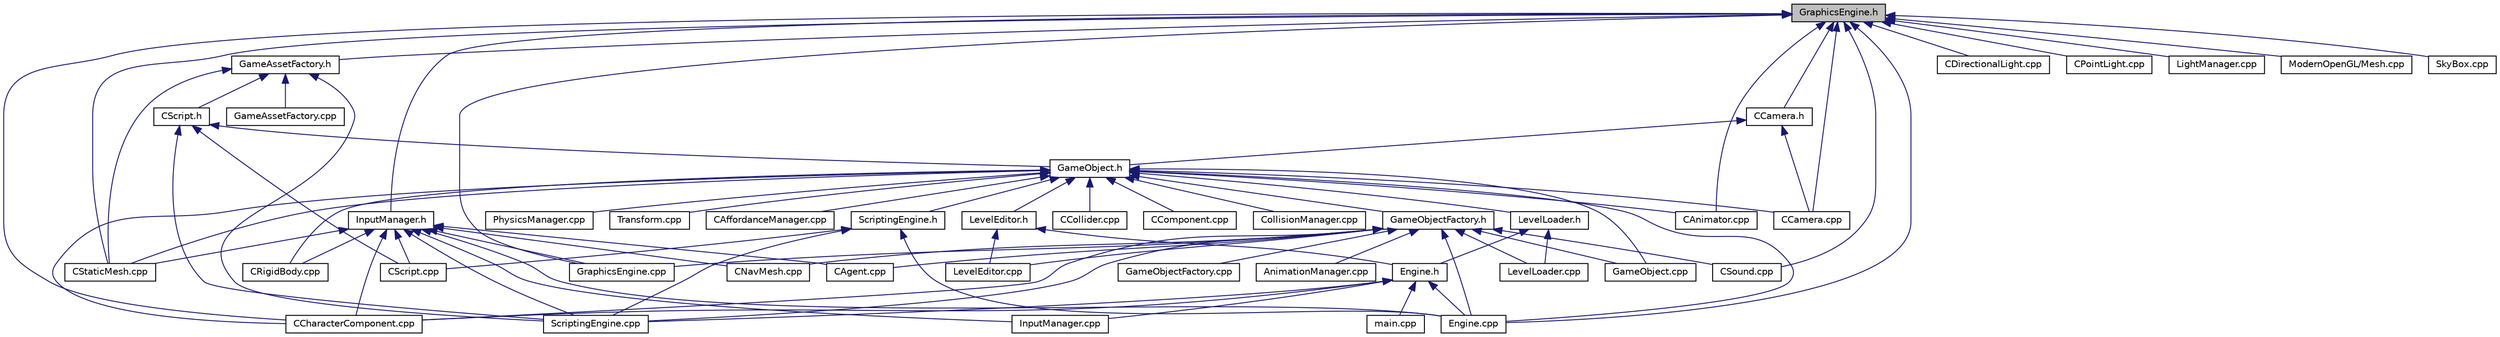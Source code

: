 digraph "GraphicsEngine.h"
{
 // LATEX_PDF_SIZE
  edge [fontname="Helvetica",fontsize="10",labelfontname="Helvetica",labelfontsize="10"];
  node [fontname="Helvetica",fontsize="10",shape=record];
  Node45 [label="GraphicsEngine.h",height=0.2,width=0.4,color="black", fillcolor="grey75", style="filled", fontcolor="black",tooltip="Graphics and Rendering."];
  Node45 -> Node46 [dir="back",color="midnightblue",fontsize="10",style="solid",fontname="Helvetica"];
  Node46 [label="GameAssetFactory.h",height=0.2,width=0.4,color="black", fillcolor="white", style="filled",URL="$_game_asset_factory_8h.html",tooltip="Creates and handles GameObjects using a map."];
  Node46 -> Node47 [dir="back",color="midnightblue",fontsize="10",style="solid",fontname="Helvetica"];
  Node47 [label="CScript.h",height=0.2,width=0.4,color="black", fillcolor="white", style="filled",URL="$_c_script_8h.html",tooltip="Lua Script Component."];
  Node47 -> Node48 [dir="back",color="midnightblue",fontsize="10",style="solid",fontname="Helvetica"];
  Node48 [label="GameObject.h",height=0.2,width=0.4,color="black", fillcolor="white", style="filled",URL="$_game_object_8h.html",tooltip=" "];
  Node48 -> Node49 [dir="back",color="midnightblue",fontsize="10",style="solid",fontname="Helvetica"];
  Node49 [label="GameObjectFactory.h",height=0.2,width=0.4,color="black", fillcolor="white", style="filled",URL="$_game_object_factory_8h.html",tooltip="A singleton factory class to produce all GameObjects, store them in memory, and allow access to them."];
  Node49 -> Node50 [dir="back",color="midnightblue",fontsize="10",style="solid",fontname="Helvetica"];
  Node50 [label="AnimationManager.cpp",height=0.2,width=0.4,color="black", fillcolor="white", style="filled",URL="$_animation_manager_8cpp.html",tooltip=" "];
  Node49 -> Node51 [dir="back",color="midnightblue",fontsize="10",style="solid",fontname="Helvetica"];
  Node51 [label="CAgent.cpp",height=0.2,width=0.4,color="black", fillcolor="white", style="filled",URL="$_c_agent_8cpp.html",tooltip=" "];
  Node49 -> Node52 [dir="back",color="midnightblue",fontsize="10",style="solid",fontname="Helvetica"];
  Node52 [label="CCharacterComponent.cpp",height=0.2,width=0.4,color="black", fillcolor="white", style="filled",URL="$_c_character_component_8cpp.html",tooltip=" "];
  Node49 -> Node53 [dir="back",color="midnightblue",fontsize="10",style="solid",fontname="Helvetica"];
  Node53 [label="CNavMesh.cpp",height=0.2,width=0.4,color="black", fillcolor="white", style="filled",URL="$_c_nav_mesh_8cpp.html",tooltip=" "];
  Node49 -> Node54 [dir="back",color="midnightblue",fontsize="10",style="solid",fontname="Helvetica"];
  Node54 [label="CSound.cpp",height=0.2,width=0.4,color="black", fillcolor="white", style="filled",URL="$_c_sound_8cpp.html",tooltip=" "];
  Node49 -> Node55 [dir="back",color="midnightblue",fontsize="10",style="solid",fontname="Helvetica"];
  Node55 [label="Engine.cpp",height=0.2,width=0.4,color="black", fillcolor="white", style="filled",URL="$_engine_8cpp.html",tooltip=" "];
  Node49 -> Node56 [dir="back",color="midnightblue",fontsize="10",style="solid",fontname="Helvetica"];
  Node56 [label="GameObject.cpp",height=0.2,width=0.4,color="black", fillcolor="white", style="filled",URL="$_game_object_8cpp.html",tooltip=" "];
  Node49 -> Node57 [dir="back",color="midnightblue",fontsize="10",style="solid",fontname="Helvetica"];
  Node57 [label="GameObjectFactory.cpp",height=0.2,width=0.4,color="black", fillcolor="white", style="filled",URL="$_game_object_factory_8cpp.html",tooltip=" "];
  Node49 -> Node58 [dir="back",color="midnightblue",fontsize="10",style="solid",fontname="Helvetica"];
  Node58 [label="GraphicsEngine.cpp",height=0.2,width=0.4,color="black", fillcolor="white", style="filled",URL="$_graphics_engine_8cpp.html",tooltip=" "];
  Node49 -> Node59 [dir="back",color="midnightblue",fontsize="10",style="solid",fontname="Helvetica"];
  Node59 [label="LevelEditor.cpp",height=0.2,width=0.4,color="black", fillcolor="white", style="filled",URL="$_level_editor_8cpp.html",tooltip=" "];
  Node49 -> Node60 [dir="back",color="midnightblue",fontsize="10",style="solid",fontname="Helvetica"];
  Node60 [label="LevelLoader.cpp",height=0.2,width=0.4,color="black", fillcolor="white", style="filled",URL="$_level_loader_8cpp.html",tooltip=" "];
  Node49 -> Node61 [dir="back",color="midnightblue",fontsize="10",style="solid",fontname="Helvetica"];
  Node61 [label="ScriptingEngine.cpp",height=0.2,width=0.4,color="black", fillcolor="white", style="filled",URL="$_scripting_engine_8cpp.html",tooltip=" "];
  Node48 -> Node62 [dir="back",color="midnightblue",fontsize="10",style="solid",fontname="Helvetica"];
  Node62 [label="CAffordanceManager.cpp",height=0.2,width=0.4,color="black", fillcolor="white", style="filled",URL="$_c_affordance_manager_8cpp.html",tooltip=" "];
  Node48 -> Node63 [dir="back",color="midnightblue",fontsize="10",style="solid",fontname="Helvetica"];
  Node63 [label="CAnimator.cpp",height=0.2,width=0.4,color="black", fillcolor="white", style="filled",URL="$_c_animator_8cpp.html",tooltip=" "];
  Node48 -> Node64 [dir="back",color="midnightblue",fontsize="10",style="solid",fontname="Helvetica"];
  Node64 [label="CCamera.cpp",height=0.2,width=0.4,color="black", fillcolor="white", style="filled",URL="$_c_camera_8cpp.html",tooltip=" "];
  Node48 -> Node52 [dir="back",color="midnightblue",fontsize="10",style="solid",fontname="Helvetica"];
  Node48 -> Node65 [dir="back",color="midnightblue",fontsize="10",style="solid",fontname="Helvetica"];
  Node65 [label="LevelLoader.h",height=0.2,width=0.4,color="black", fillcolor="white", style="filled",URL="$_level_loader_8h.html",tooltip="Save and Load Editor to and from JSON."];
  Node65 -> Node66 [dir="back",color="midnightblue",fontsize="10",style="solid",fontname="Helvetica"];
  Node66 [label="Engine.h",height=0.2,width=0.4,color="black", fillcolor="white", style="filled",URL="$_engine_8h.html",tooltip="brief the Engine backend"];
  Node66 -> Node52 [dir="back",color="midnightblue",fontsize="10",style="solid",fontname="Helvetica"];
  Node66 -> Node55 [dir="back",color="midnightblue",fontsize="10",style="solid",fontname="Helvetica"];
  Node66 -> Node67 [dir="back",color="midnightblue",fontsize="10",style="solid",fontname="Helvetica"];
  Node67 [label="InputManager.cpp",height=0.2,width=0.4,color="black", fillcolor="white", style="filled",URL="$_input_manager_8cpp.html",tooltip=" "];
  Node66 -> Node68 [dir="back",color="midnightblue",fontsize="10",style="solid",fontname="Helvetica"];
  Node68 [label="main.cpp",height=0.2,width=0.4,color="black", fillcolor="white", style="filled",URL="$main_8cpp.html",tooltip=" "];
  Node66 -> Node61 [dir="back",color="midnightblue",fontsize="10",style="solid",fontname="Helvetica"];
  Node65 -> Node60 [dir="back",color="midnightblue",fontsize="10",style="solid",fontname="Helvetica"];
  Node48 -> Node69 [dir="back",color="midnightblue",fontsize="10",style="solid",fontname="Helvetica"];
  Node69 [label="LevelEditor.h",height=0.2,width=0.4,color="black", fillcolor="white", style="filled",URL="$_level_editor_8h.html",tooltip="Displays Ediotr Gui, Allows Player to Edit Gameobject variables."];
  Node69 -> Node66 [dir="back",color="midnightblue",fontsize="10",style="solid",fontname="Helvetica"];
  Node69 -> Node59 [dir="back",color="midnightblue",fontsize="10",style="solid",fontname="Helvetica"];
  Node48 -> Node70 [dir="back",color="midnightblue",fontsize="10",style="solid",fontname="Helvetica"];
  Node70 [label="CCollider.cpp",height=0.2,width=0.4,color="black", fillcolor="white", style="filled",URL="$_c_collider_8cpp.html",tooltip=" "];
  Node48 -> Node71 [dir="back",color="midnightblue",fontsize="10",style="solid",fontname="Helvetica"];
  Node71 [label="CComponent.cpp",height=0.2,width=0.4,color="black", fillcolor="white", style="filled",URL="$_c_component_8cpp.html",tooltip=" "];
  Node48 -> Node72 [dir="back",color="midnightblue",fontsize="10",style="solid",fontname="Helvetica"];
  Node72 [label="CollisionManager.cpp",height=0.2,width=0.4,color="black", fillcolor="white", style="filled",URL="$_collision_manager_8cpp.html",tooltip=" "];
  Node48 -> Node73 [dir="back",color="midnightblue",fontsize="10",style="solid",fontname="Helvetica"];
  Node73 [label="CRigidBody.cpp",height=0.2,width=0.4,color="black", fillcolor="white", style="filled",URL="$_c_rigid_body_8cpp.html",tooltip=" "];
  Node48 -> Node74 [dir="back",color="midnightblue",fontsize="10",style="solid",fontname="Helvetica"];
  Node74 [label="ScriptingEngine.h",height=0.2,width=0.4,color="black", fillcolor="white", style="filled",URL="$_scripting_engine_8h.html",tooltip=" "];
  Node74 -> Node75 [dir="back",color="midnightblue",fontsize="10",style="solid",fontname="Helvetica"];
  Node75 [label="CScript.cpp",height=0.2,width=0.4,color="black", fillcolor="white", style="filled",URL="$_c_script_8cpp.html",tooltip=" "];
  Node74 -> Node55 [dir="back",color="midnightblue",fontsize="10",style="solid",fontname="Helvetica"];
  Node74 -> Node61 [dir="back",color="midnightblue",fontsize="10",style="solid",fontname="Helvetica"];
  Node48 -> Node76 [dir="back",color="midnightblue",fontsize="10",style="solid",fontname="Helvetica"];
  Node76 [label="CStaticMesh.cpp",height=0.2,width=0.4,color="black", fillcolor="white", style="filled",URL="$_c_static_mesh_8cpp.html",tooltip=" "];
  Node48 -> Node55 [dir="back",color="midnightblue",fontsize="10",style="solid",fontname="Helvetica"];
  Node48 -> Node56 [dir="back",color="midnightblue",fontsize="10",style="solid",fontname="Helvetica"];
  Node48 -> Node77 [dir="back",color="midnightblue",fontsize="10",style="solid",fontname="Helvetica"];
  Node77 [label="PhysicsManager.cpp",height=0.2,width=0.4,color="black", fillcolor="white", style="filled",URL="$_physics_manager_8cpp.html",tooltip=" "];
  Node48 -> Node78 [dir="back",color="midnightblue",fontsize="10",style="solid",fontname="Helvetica"];
  Node78 [label="Transform.cpp",height=0.2,width=0.4,color="black", fillcolor="white", style="filled",URL="$_transform_8cpp.html",tooltip=" "];
  Node47 -> Node75 [dir="back",color="midnightblue",fontsize="10",style="solid",fontname="Helvetica"];
  Node47 -> Node61 [dir="back",color="midnightblue",fontsize="10",style="solid",fontname="Helvetica"];
  Node46 -> Node76 [dir="back",color="midnightblue",fontsize="10",style="solid",fontname="Helvetica"];
  Node46 -> Node79 [dir="back",color="midnightblue",fontsize="10",style="solid",fontname="Helvetica"];
  Node79 [label="GameAssetFactory.cpp",height=0.2,width=0.4,color="black", fillcolor="white", style="filled",URL="$_game_asset_factory_8cpp.html",tooltip=" "];
  Node46 -> Node61 [dir="back",color="midnightblue",fontsize="10",style="solid",fontname="Helvetica"];
  Node45 -> Node80 [dir="back",color="midnightblue",fontsize="10",style="solid",fontname="Helvetica"];
  Node80 [label="CCamera.h",height=0.2,width=0.4,color="black", fillcolor="white", style="filled",URL="$_c_camera_8h.html",tooltip="Camera Gameobject, Displays viewport from current transform."];
  Node80 -> Node48 [dir="back",color="midnightblue",fontsize="10",style="solid",fontname="Helvetica"];
  Node80 -> Node64 [dir="back",color="midnightblue",fontsize="10",style="solid",fontname="Helvetica"];
  Node45 -> Node81 [dir="back",color="midnightblue",fontsize="10",style="solid",fontname="Helvetica"];
  Node81 [label="InputManager.h",height=0.2,width=0.4,color="black", fillcolor="white", style="filled",URL="$_input_manager_8h.html",tooltip="Handles Various Inputs."];
  Node81 -> Node51 [dir="back",color="midnightblue",fontsize="10",style="solid",fontname="Helvetica"];
  Node81 -> Node52 [dir="back",color="midnightblue",fontsize="10",style="solid",fontname="Helvetica"];
  Node81 -> Node53 [dir="back",color="midnightblue",fontsize="10",style="solid",fontname="Helvetica"];
  Node81 -> Node73 [dir="back",color="midnightblue",fontsize="10",style="solid",fontname="Helvetica"];
  Node81 -> Node75 [dir="back",color="midnightblue",fontsize="10",style="solid",fontname="Helvetica"];
  Node81 -> Node76 [dir="back",color="midnightblue",fontsize="10",style="solid",fontname="Helvetica"];
  Node81 -> Node55 [dir="back",color="midnightblue",fontsize="10",style="solid",fontname="Helvetica"];
  Node81 -> Node58 [dir="back",color="midnightblue",fontsize="10",style="solid",fontname="Helvetica"];
  Node81 -> Node67 [dir="back",color="midnightblue",fontsize="10",style="solid",fontname="Helvetica"];
  Node81 -> Node61 [dir="back",color="midnightblue",fontsize="10",style="solid",fontname="Helvetica"];
  Node45 -> Node63 [dir="back",color="midnightblue",fontsize="10",style="solid",fontname="Helvetica"];
  Node45 -> Node64 [dir="back",color="midnightblue",fontsize="10",style="solid",fontname="Helvetica"];
  Node45 -> Node52 [dir="back",color="midnightblue",fontsize="10",style="solid",fontname="Helvetica"];
  Node45 -> Node82 [dir="back",color="midnightblue",fontsize="10",style="solid",fontname="Helvetica"];
  Node82 [label="CDirectionalLight.cpp",height=0.2,width=0.4,color="black", fillcolor="white", style="filled",URL="$_c_directional_light_8cpp.html",tooltip=" "];
  Node45 -> Node83 [dir="back",color="midnightblue",fontsize="10",style="solid",fontname="Helvetica"];
  Node83 [label="CPointLight.cpp",height=0.2,width=0.4,color="black", fillcolor="white", style="filled",URL="$_c_point_light_8cpp.html",tooltip=" "];
  Node45 -> Node54 [dir="back",color="midnightblue",fontsize="10",style="solid",fontname="Helvetica"];
  Node45 -> Node76 [dir="back",color="midnightblue",fontsize="10",style="solid",fontname="Helvetica"];
  Node45 -> Node55 [dir="back",color="midnightblue",fontsize="10",style="solid",fontname="Helvetica"];
  Node45 -> Node58 [dir="back",color="midnightblue",fontsize="10",style="solid",fontname="Helvetica"];
  Node45 -> Node84 [dir="back",color="midnightblue",fontsize="10",style="solid",fontname="Helvetica"];
  Node84 [label="LightManager.cpp",height=0.2,width=0.4,color="black", fillcolor="white", style="filled",URL="$_light_manager_8cpp.html",tooltip=" "];
  Node45 -> Node85 [dir="back",color="midnightblue",fontsize="10",style="solid",fontname="Helvetica"];
  Node85 [label="ModernOpenGL/Mesh.cpp",height=0.2,width=0.4,color="black", fillcolor="white", style="filled",URL="$_mesh_8cpp.html",tooltip=" "];
  Node45 -> Node86 [dir="back",color="midnightblue",fontsize="10",style="solid",fontname="Helvetica"];
  Node86 [label="SkyBox.cpp",height=0.2,width=0.4,color="black", fillcolor="white", style="filled",URL="$_sky_box_8cpp.html",tooltip=" "];
}

